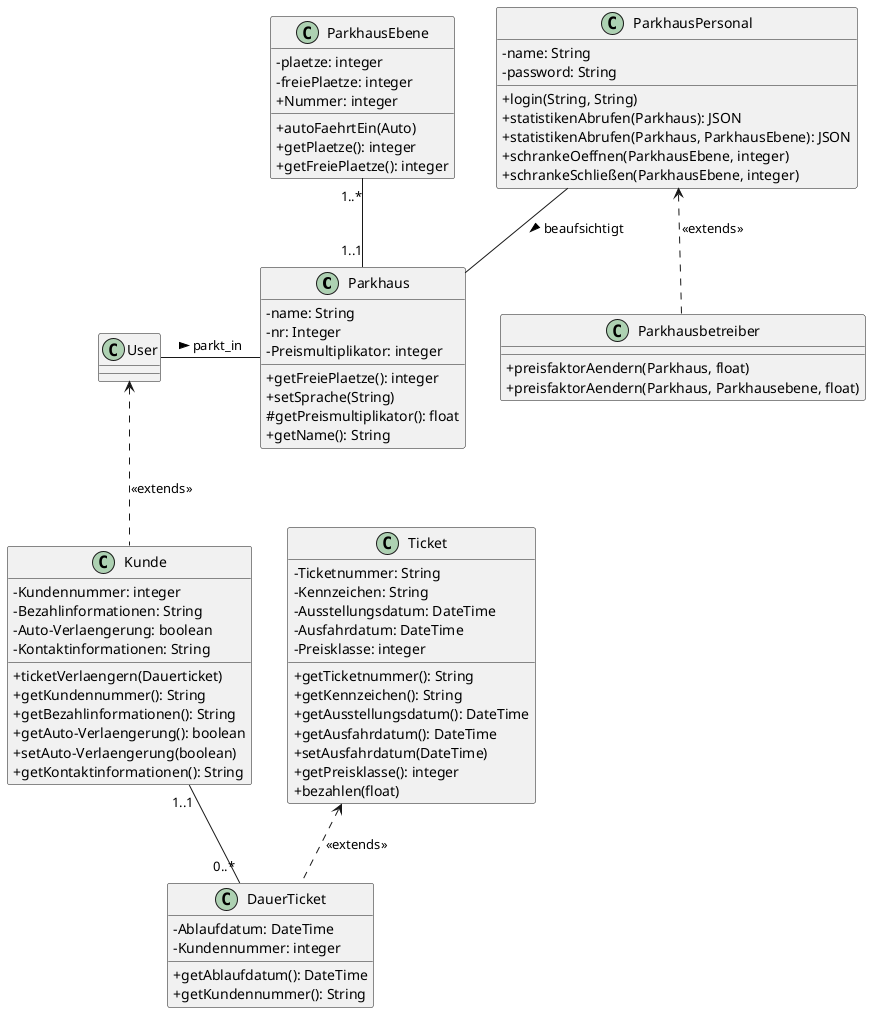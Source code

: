 @startuml
skinparam classAttributeIconSize 0
class Parkhaus {
  -name: String
  -nr: Integer
  -Preismultiplikator: integer
  +getFreiePlaetze(): integer
  +setSprache(String)
  #getPreismultiplikator(): float
  +getName(): String
}

class ParkhausEbene {
  -plaetze: integer
  -freiePlaetze: integer
  +Nummer: integer
  +autoFaehrtEin(Auto)
  +getPlaetze(): integer
  +getFreiePlaetze(): integer
}

class User {
}

class ParkhausPersonal {
  -name: String
  -password: String
  +login(String, String)
  +statistikenAbrufen(Parkhaus): JSON
  +statistikenAbrufen(Parkhaus, ParkhausEbene): JSON
  +schrankeOeffnen(ParkhausEbene, integer)
  +schrankeSchließen(ParkhausEbene, integer)
}

class Parkhausbetreiber {
  +preisfaktorAendern(Parkhaus, float)
  +preisfaktorAendern(Parkhaus, Parkhausebene, float)
}

class Ticket {
  -Ticketnummer: String
  -Kennzeichen: String
  -Ausstellungsdatum: DateTime
  -Ausfahrdatum: DateTime
  -Preisklasse: integer
  +getTicketnummer(): String
  +getKennzeichen(): String
  +getAusstellungsdatum(): DateTime
  +getAusfahrdatum(): DateTime
  +setAusfahrdatum(DateTime)
  +getPreisklasse(): integer
  +bezahlen(float)
}

class DauerTicket {
  -Ablaufdatum: DateTime
  -Kundennummer: integer
  +getAblaufdatum(): DateTime
  +getKundennummer(): String
}

class Kunde {
  -Kundennummer: integer
  -Bezahlinformationen: String
  -Auto-Verlaengerung: boolean
  -Kontaktinformationen: String
  +ticketVerlaengern(Dauerticket)
  +getKundennummer(): String
  +getBezahlinformationen(): String
  +getAuto-Verlaengerung(): boolean
  +setAuto-Verlaengerung(boolean)
  +getKontaktinformationen(): String
}


User - Parkhaus : parkt_in >
Ticket <.. DauerTicket: <<extends>>
ParkhausEbene "1..*" -- "1..1"Parkhaus
User <.. Kunde: <<extends>>
Kunde "1..1" -- "0..*"DauerTicket
ParkhausPersonal <.. Parkhausbetreiber: <<extends>>
ParkhausPersonal -- Parkhaus: beaufsichtigt >

@enduml